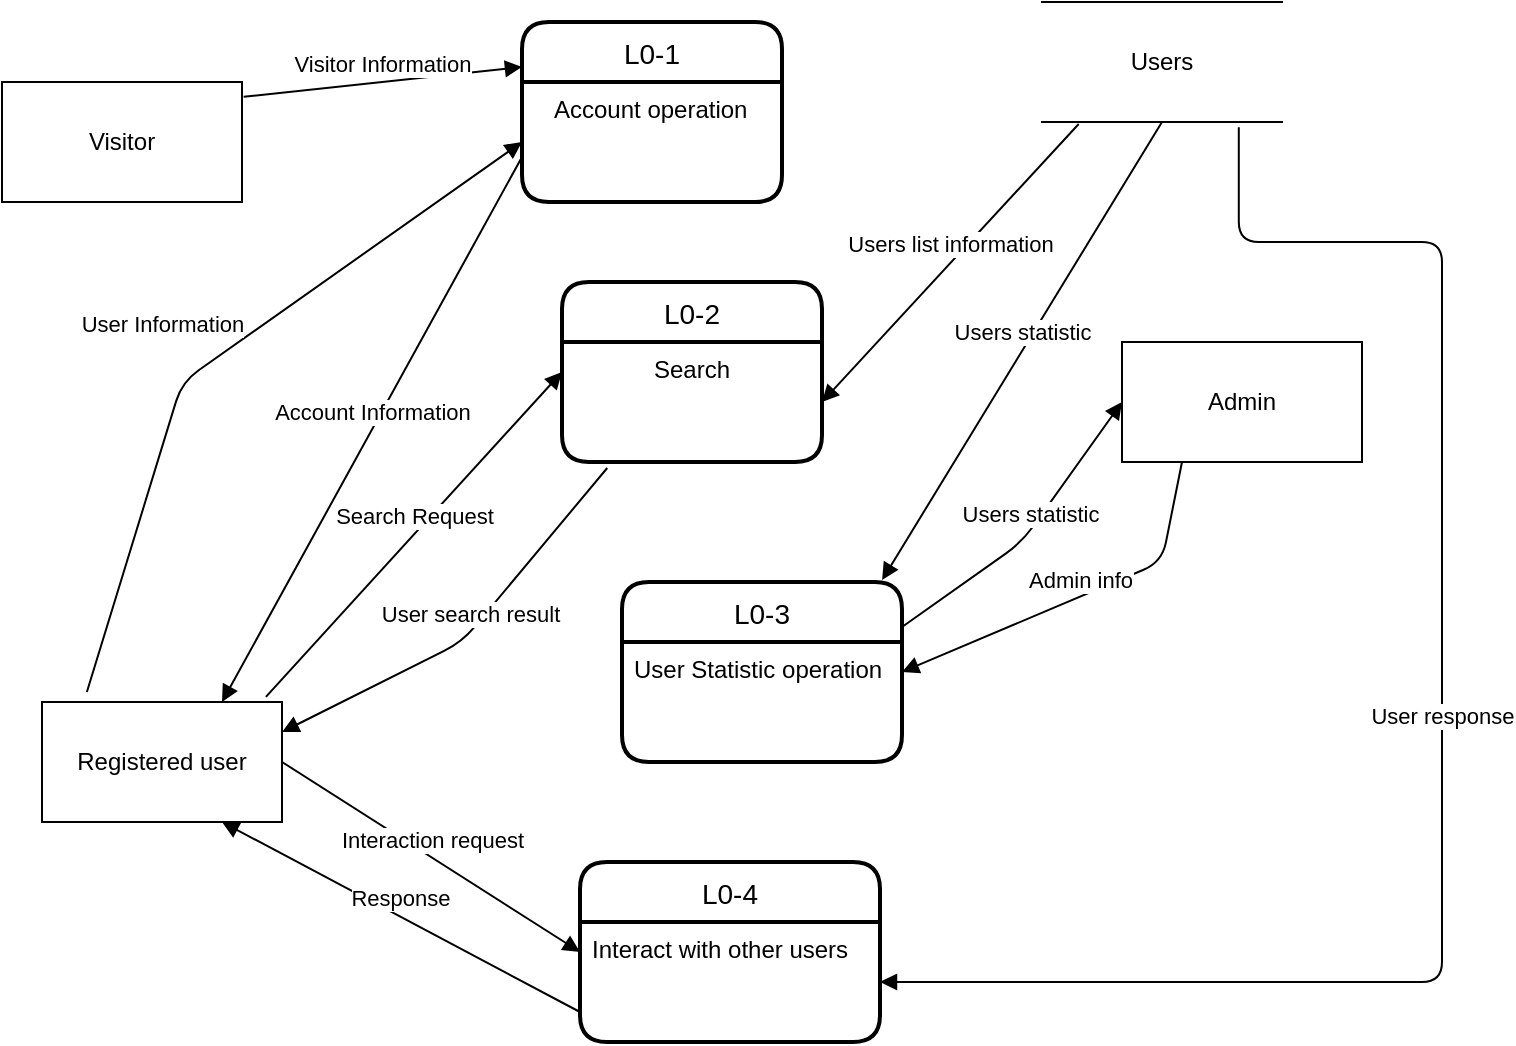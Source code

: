 <mxfile version="14.9.0" type="device"><diagram id="2BdAjohHKtYx0rY5KsMt" name="Page-1"><mxGraphModel dx="1038" dy="547" grid="1" gridSize="10" guides="1" tooltips="1" connect="1" arrows="1" fold="1" page="1" pageScale="1" pageWidth="827" pageHeight="1169" math="0" shadow="0"><root><mxCell id="0"/><mxCell id="1" parent="0"/><mxCell id="JCOsx6WciaWVDBwRkVZ--1" value="Visitor" style="rounded=0;whiteSpace=wrap;html=1;" vertex="1" parent="1"><mxGeometry x="50" y="50" width="120" height="60" as="geometry"/></mxCell><mxCell id="JCOsx6WciaWVDBwRkVZ--2" value="Registered user" style="rounded=0;whiteSpace=wrap;html=1;" vertex="1" parent="1"><mxGeometry x="70" y="360" width="120" height="60" as="geometry"/></mxCell><mxCell id="JCOsx6WciaWVDBwRkVZ--3" value="Admin" style="rounded=0;whiteSpace=wrap;html=1;" vertex="1" parent="1"><mxGeometry x="610" y="180" width="120" height="60" as="geometry"/></mxCell><mxCell id="JCOsx6WciaWVDBwRkVZ--15" value="L0-1" style="swimlane;childLayout=stackLayout;horizontal=1;startSize=30;horizontalStack=0;rounded=1;fontSize=14;fontStyle=0;strokeWidth=2;resizeParent=0;resizeLast=1;shadow=0;dashed=0;align=center;" vertex="1" parent="1"><mxGeometry x="310" y="20" width="130" height="90" as="geometry"/></mxCell><mxCell id="JCOsx6WciaWVDBwRkVZ--16" value="   Account operation" style="align=left;strokeColor=none;fillColor=none;spacingLeft=4;fontSize=12;verticalAlign=top;resizable=0;rotatable=0;part=1;" vertex="1" parent="JCOsx6WciaWVDBwRkVZ--15"><mxGeometry y="30" width="130" height="60" as="geometry"/></mxCell><mxCell id="JCOsx6WciaWVDBwRkVZ--19" value="L0-2" style="swimlane;childLayout=stackLayout;horizontal=1;startSize=30;horizontalStack=0;rounded=1;fontSize=14;fontStyle=0;strokeWidth=2;resizeParent=0;resizeLast=1;shadow=0;dashed=0;align=center;" vertex="1" parent="1"><mxGeometry x="330" y="150" width="130" height="90" as="geometry"/></mxCell><mxCell id="JCOsx6WciaWVDBwRkVZ--20" value="            Search" style="align=left;strokeColor=none;fillColor=none;spacingLeft=4;fontSize=12;verticalAlign=top;resizable=0;rotatable=0;part=1;" vertex="1" parent="JCOsx6WciaWVDBwRkVZ--19"><mxGeometry y="30" width="130" height="60" as="geometry"/></mxCell><mxCell id="JCOsx6WciaWVDBwRkVZ--22" value="L0-3" style="swimlane;childLayout=stackLayout;horizontal=1;startSize=30;horizontalStack=0;rounded=1;fontSize=14;fontStyle=0;strokeWidth=2;resizeParent=0;resizeLast=1;shadow=0;dashed=0;align=center;" vertex="1" parent="1"><mxGeometry x="360" y="300" width="140" height="90" as="geometry"/></mxCell><mxCell id="JCOsx6WciaWVDBwRkVZ--23" value="User Statistic operation" style="align=left;strokeColor=none;fillColor=none;spacingLeft=4;fontSize=12;verticalAlign=top;resizable=0;rotatable=0;part=1;" vertex="1" parent="JCOsx6WciaWVDBwRkVZ--22"><mxGeometry y="30" width="140" height="60" as="geometry"/></mxCell><mxCell id="JCOsx6WciaWVDBwRkVZ--24" value="L0-4" style="swimlane;childLayout=stackLayout;horizontal=1;startSize=30;horizontalStack=0;rounded=1;fontSize=14;fontStyle=0;strokeWidth=2;resizeParent=0;resizeLast=1;shadow=0;dashed=0;align=center;" vertex="1" parent="1"><mxGeometry x="339" y="440" width="150" height="90" as="geometry"/></mxCell><mxCell id="JCOsx6WciaWVDBwRkVZ--25" value="Interact with other users" style="align=left;strokeColor=none;fillColor=none;spacingLeft=4;fontSize=12;verticalAlign=top;resizable=0;rotatable=0;part=1;" vertex="1" parent="JCOsx6WciaWVDBwRkVZ--24"><mxGeometry y="30" width="150" height="60" as="geometry"/></mxCell><mxCell id="JCOsx6WciaWVDBwRkVZ--32" value="Visitor Information" style="html=1;verticalAlign=bottom;endArrow=block;entryX=0;entryY=0.25;entryDx=0;entryDy=0;exitX=1.007;exitY=0.123;exitDx=0;exitDy=0;exitPerimeter=0;" edge="1" parent="1" source="JCOsx6WciaWVDBwRkVZ--1" target="JCOsx6WciaWVDBwRkVZ--15"><mxGeometry width="80" relative="1" as="geometry"><mxPoint x="20" y="180" as="sourcePoint"/><mxPoint x="160" y="190" as="targetPoint"/></mxGeometry></mxCell><mxCell id="JCOsx6WciaWVDBwRkVZ--35" value="Account Information" style="html=1;verticalAlign=bottom;endArrow=block;entryX=0.75;entryY=0;entryDx=0;entryDy=0;exitX=0;exitY=0.75;exitDx=0;exitDy=0;" edge="1" parent="1" source="JCOsx6WciaWVDBwRkVZ--15" target="JCOsx6WciaWVDBwRkVZ--2"><mxGeometry width="80" relative="1" as="geometry"><mxPoint x="210" y="250" as="sourcePoint"/><mxPoint x="330" y="77.5" as="targetPoint"/></mxGeometry></mxCell><mxCell id="JCOsx6WciaWVDBwRkVZ--38" value="Search Request" style="html=1;verticalAlign=bottom;endArrow=block;exitX=0.933;exitY=-0.043;exitDx=0;exitDy=0;exitPerimeter=0;entryX=0;entryY=0.25;entryDx=0;entryDy=0;" edge="1" parent="1" source="JCOsx6WciaWVDBwRkVZ--2" target="JCOsx6WciaWVDBwRkVZ--20"><mxGeometry width="80" relative="1" as="geometry"><mxPoint x="220.84" y="107.38" as="sourcePoint"/><mxPoint x="340" y="200" as="targetPoint"/></mxGeometry></mxCell><mxCell id="JCOsx6WciaWVDBwRkVZ--39" value="Users" style="shape=partialRectangle;whiteSpace=wrap;html=1;left=0;right=0;fillColor=none;" vertex="1" parent="1"><mxGeometry x="570" y="10" width="120" height="60" as="geometry"/></mxCell><mxCell id="JCOsx6WciaWVDBwRkVZ--40" value="Users list information" style="html=1;verticalAlign=bottom;endArrow=block;exitX=0.153;exitY=1.017;exitDx=0;exitDy=0;entryX=1;entryY=0.5;entryDx=0;entryDy=0;exitPerimeter=0;" edge="1" parent="1" source="JCOsx6WciaWVDBwRkVZ--39" target="JCOsx6WciaWVDBwRkVZ--20"><mxGeometry width="80" relative="1" as="geometry"><mxPoint x="230.84" y="117.38" as="sourcePoint"/><mxPoint x="480" y="210" as="targetPoint"/></mxGeometry></mxCell><mxCell id="JCOsx6WciaWVDBwRkVZ--41" value="User search result" style="html=1;verticalAlign=bottom;endArrow=block;entryX=1;entryY=0.25;entryDx=0;entryDy=0;exitX=0.174;exitY=1.05;exitDx=0;exitDy=0;exitPerimeter=0;" edge="1" parent="1" source="JCOsx6WciaWVDBwRkVZ--20" target="JCOsx6WciaWVDBwRkVZ--2"><mxGeometry width="80" relative="1" as="geometry"><mxPoint x="360" y="250" as="sourcePoint"/><mxPoint x="380" y="127.5" as="targetPoint"/><Array as="points"><mxPoint x="280" y="330"/></Array></mxGeometry></mxCell><mxCell id="JCOsx6WciaWVDBwRkVZ--42" value="Admin info" style="html=1;verticalAlign=bottom;endArrow=block;entryX=1;entryY=0.25;entryDx=0;entryDy=0;exitX=0.25;exitY=1;exitDx=0;exitDy=0;" edge="1" parent="1" source="JCOsx6WciaWVDBwRkVZ--3" target="JCOsx6WciaWVDBwRkVZ--23"><mxGeometry width="80" relative="1" as="geometry"><mxPoint x="620" y="420" as="sourcePoint"/><mxPoint x="759.16" y="420.12" as="targetPoint"/><Array as="points"><mxPoint x="630" y="290"/></Array></mxGeometry></mxCell><mxCell id="JCOsx6WciaWVDBwRkVZ--43" value="Users statistic" style="html=1;verticalAlign=bottom;endArrow=block;entryX=0.929;entryY=-0.011;entryDx=0;entryDy=0;exitX=0.5;exitY=1;exitDx=0;exitDy=0;entryPerimeter=0;" edge="1" parent="1" source="JCOsx6WciaWVDBwRkVZ--39" target="JCOsx6WciaWVDBwRkVZ--22"><mxGeometry width="80" relative="1" as="geometry"><mxPoint x="260.84" y="147.38" as="sourcePoint"/><mxPoint x="400" y="147.5" as="targetPoint"/></mxGeometry></mxCell><mxCell id="JCOsx6WciaWVDBwRkVZ--44" value="Users statistic" style="html=1;verticalAlign=bottom;endArrow=block;entryX=0;entryY=0.5;entryDx=0;entryDy=0;exitX=1;exitY=0.25;exitDx=0;exitDy=0;" edge="1" parent="1" source="JCOsx6WciaWVDBwRkVZ--22" target="JCOsx6WciaWVDBwRkVZ--3"><mxGeometry width="80" relative="1" as="geometry"><mxPoint x="270.84" y="157.38" as="sourcePoint"/><mxPoint x="410" y="157.5" as="targetPoint"/><Array as="points"><mxPoint x="560" y="280"/></Array></mxGeometry></mxCell><mxCell id="JCOsx6WciaWVDBwRkVZ--46" value="Interaction request" style="html=1;verticalAlign=bottom;endArrow=block;entryX=0;entryY=0.25;entryDx=0;entryDy=0;exitX=1;exitY=0.5;exitDx=0;exitDy=0;" edge="1" parent="1" source="JCOsx6WciaWVDBwRkVZ--2" target="JCOsx6WciaWVDBwRkVZ--25"><mxGeometry width="80" relative="1" as="geometry"><mxPoint x="280.84" y="167.38" as="sourcePoint"/><mxPoint x="420" y="167.5" as="targetPoint"/></mxGeometry></mxCell><mxCell id="JCOsx6WciaWVDBwRkVZ--47" value="Response" style="html=1;verticalAlign=bottom;endArrow=block;entryX=0.75;entryY=1;entryDx=0;entryDy=0;exitX=0;exitY=0.75;exitDx=0;exitDy=0;" edge="1" parent="1" source="JCOsx6WciaWVDBwRkVZ--25" target="JCOsx6WciaWVDBwRkVZ--2"><mxGeometry width="80" relative="1" as="geometry"><mxPoint x="290.84" y="177.38" as="sourcePoint"/><mxPoint x="430" y="177.5" as="targetPoint"/></mxGeometry></mxCell><mxCell id="JCOsx6WciaWVDBwRkVZ--48" value="User response" style="html=1;verticalAlign=bottom;endArrow=block;entryX=1;entryY=0.5;entryDx=0;entryDy=0;exitX=0.82;exitY=1.043;exitDx=0;exitDy=0;exitPerimeter=0;edgeStyle=orthogonalEdgeStyle;" edge="1" parent="1" source="JCOsx6WciaWVDBwRkVZ--39" target="JCOsx6WciaWVDBwRkVZ--25"><mxGeometry width="80" relative="1" as="geometry"><mxPoint x="300.84" y="187.38" as="sourcePoint"/><mxPoint x="440" y="187.5" as="targetPoint"/><Array as="points"><mxPoint x="668" y="130"/><mxPoint x="770" y="130"/><mxPoint x="770" y="500"/></Array></mxGeometry></mxCell><mxCell id="JCOsx6WciaWVDBwRkVZ--50" value="User Information" style="html=1;verticalAlign=bottom;endArrow=block;entryX=0;entryY=0.5;entryDx=0;entryDy=0;exitX=0.187;exitY=-0.083;exitDx=0;exitDy=0;exitPerimeter=0;" edge="1" parent="1" source="JCOsx6WciaWVDBwRkVZ--2" target="JCOsx6WciaWVDBwRkVZ--16"><mxGeometry x="-0.106" y="22" width="80" relative="1" as="geometry"><mxPoint x="310.84" y="197.38" as="sourcePoint"/><mxPoint x="450" y="197.5" as="targetPoint"/><Array as="points"><mxPoint x="140" y="200"/></Array><mxPoint as="offset"/></mxGeometry></mxCell></root></mxGraphModel></diagram></mxfile>